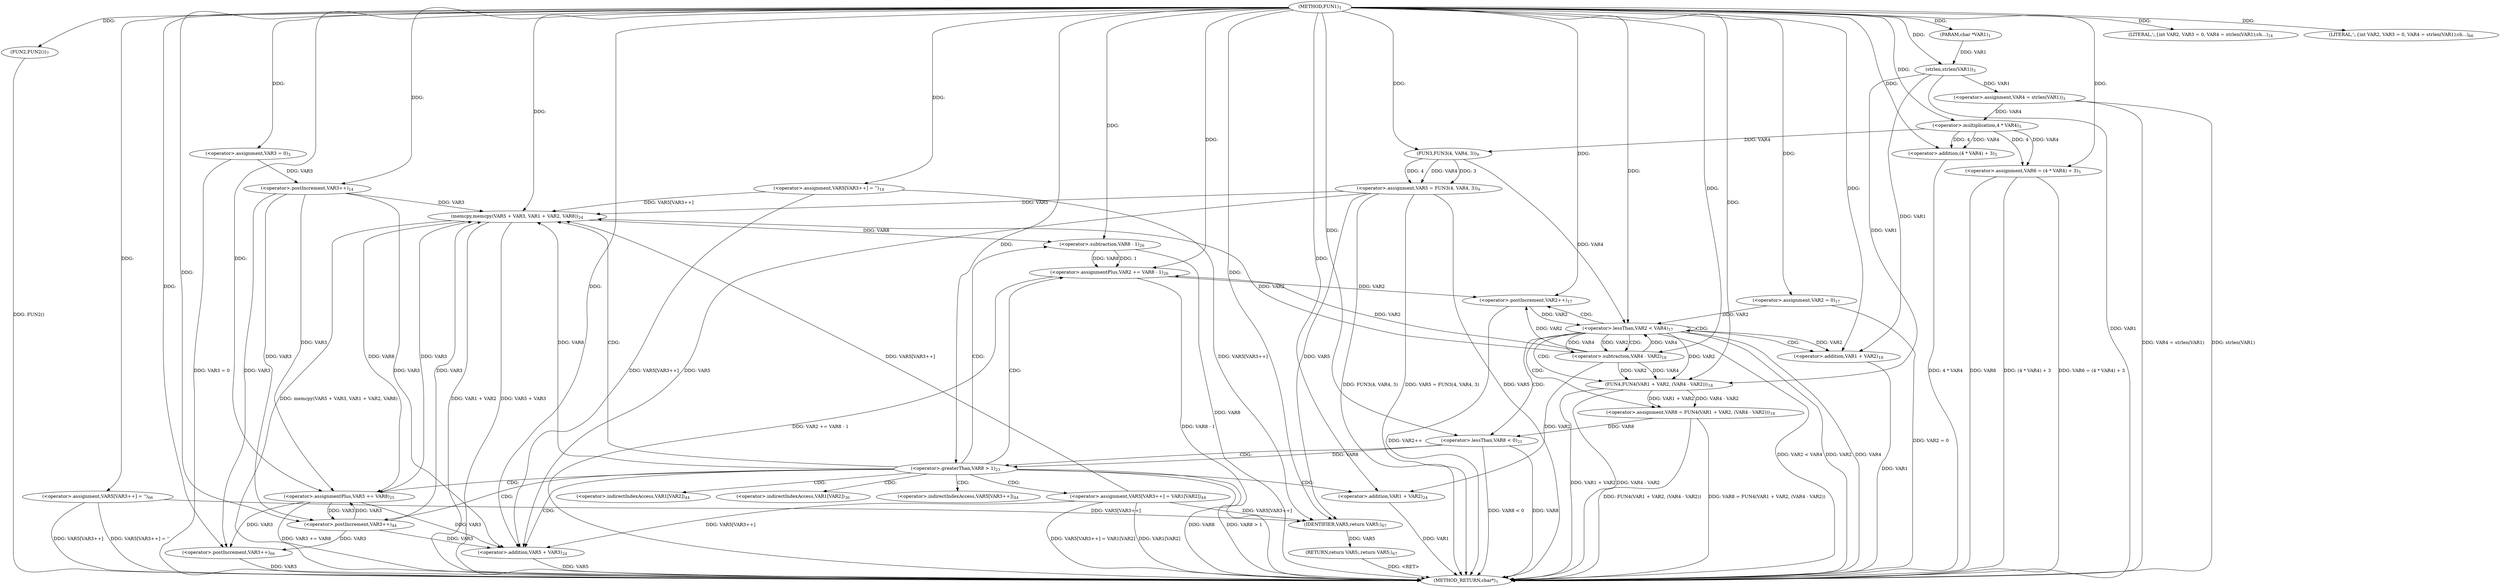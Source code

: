 digraph "FUN1" {  
"9" [label = <(METHOD,FUN1)<SUB>1</SUB>> ]
"126" [label = <(METHOD_RETURN,char*)<SUB>1</SUB>> ]
"10" [label = <(PARAM,char *VAR1)<SUB>1</SUB>> ]
"15" [label = <(&lt;operator&gt;.assignment,VAR3 = 0)<SUB>3</SUB>> ]
"18" [label = <(&lt;operator&gt;.assignment,VAR4 = strlen(VAR1))<SUB>3</SUB>> ]
"24" [label = <(&lt;operator&gt;.assignment,VAR6 = (4 * VAR4) + 3)<SUB>5</SUB>> ]
"31" [label = <(FUN2,FUN2())<SUB>7</SUB>> ]
"32" [label = <(&lt;operator&gt;.assignment,VAR5 = FUN3(4, VAR4, 3))<SUB>9</SUB>> ]
"38" [label = <(&lt;operator&gt;.assignment,VAR5[VAR3++] = '')<SUB>14</SUB>> ]
"44" [label = <(LITERAL,';,{
	int VAR2, VAR3 = 0, VAR4 = strlen(VAR1);
	ch...)<SUB>14</SUB>> ]
"117" [label = <(&lt;operator&gt;.assignment,VAR5[VAR3++] = '')<SUB>66</SUB>> ]
"123" [label = <(LITERAL,';,{
	int VAR2, VAR3 = 0, VAR4 = strlen(VAR1);
	ch...)<SUB>66</SUB>> ]
"124" [label = <(RETURN,return VAR5;,return VAR5;)<SUB>67</SUB>> ]
"50" [label = <(&lt;operator&gt;.lessThan,VAR2 &lt; VAR4)<SUB>17</SUB>> ]
"53" [label = <(&lt;operator&gt;.postIncrement,VAR2++)<SUB>17</SUB>> ]
"125" [label = <(IDENTIFIER,VAR5,return VAR5;)<SUB>67</SUB>> ]
"20" [label = <(strlen,strlen(VAR1))<SUB>3</SUB>> ]
"26" [label = <(&lt;operator&gt;.addition,(4 * VAR4) + 3)<SUB>5</SUB>> ]
"34" [label = <(FUN3,FUN3(4, VAR4, 3))<SUB>9</SUB>> ]
"47" [label = <(&lt;operator&gt;.assignment,VAR2 = 0)<SUB>17</SUB>> ]
"57" [label = <(&lt;operator&gt;.assignment,VAR8 = FUN4(VAR1 + VAR2, (VAR4 - VAR2)))<SUB>18</SUB>> ]
"27" [label = <(&lt;operator&gt;.multiplication,4 * VAR4)<SUB>5</SUB>> ]
"41" [label = <(&lt;operator&gt;.postIncrement,VAR3++)<SUB>14</SUB>> ]
"67" [label = <(&lt;operator&gt;.lessThan,VAR8 &lt; 0)<SUB>21</SUB>> ]
"120" [label = <(&lt;operator&gt;.postIncrement,VAR3++)<SUB>66</SUB>> ]
"59" [label = <(FUN4,FUN4(VAR1 + VAR2, (VAR4 - VAR2)))<SUB>18</SUB>> ]
"109" [label = <(&lt;operator&gt;.assignment,VAR5[VAR3++] = VAR1[VAR2])<SUB>44</SUB>> ]
"60" [label = <(&lt;operator&gt;.addition,VAR1 + VAR2)<SUB>18</SUB>> ]
"63" [label = <(&lt;operator&gt;.subtraction,VAR4 - VAR2)<SUB>18</SUB>> ]
"75" [label = <(&lt;operator&gt;.greaterThan,VAR8 &gt; 1)<SUB>23</SUB>> ]
"79" [label = <(memcpy,memcpy(VAR5 + VAR3, VAR1 + VAR2, VAR8))<SUB>24</SUB>> ]
"87" [label = <(&lt;operator&gt;.assignmentPlus,VAR3 += VAR8)<SUB>25</SUB>> ]
"90" [label = <(&lt;operator&gt;.assignmentPlus,VAR2 += VAR8 - 1)<SUB>26</SUB>> ]
"112" [label = <(&lt;operator&gt;.postIncrement,VAR3++)<SUB>44</SUB>> ]
"80" [label = <(&lt;operator&gt;.addition,VAR5 + VAR3)<SUB>24</SUB>> ]
"83" [label = <(&lt;operator&gt;.addition,VAR1 + VAR2)<SUB>24</SUB>> ]
"92" [label = <(&lt;operator&gt;.subtraction,VAR8 - 1)<SUB>26</SUB>> ]
"97" [label = <(&lt;operator&gt;.indirectIndexAccess,VAR1[VAR2])<SUB>30</SUB>> ]
"110" [label = <(&lt;operator&gt;.indirectIndexAccess,VAR5[VAR3++])<SUB>44</SUB>> ]
"114" [label = <(&lt;operator&gt;.indirectIndexAccess,VAR1[VAR2])<SUB>44</SUB>> ]
  "124" -> "126"  [ label = "DDG: &lt;RET&gt;"] 
  "15" -> "126"  [ label = "DDG: VAR3 = 0"] 
  "20" -> "126"  [ label = "DDG: VAR1"] 
  "18" -> "126"  [ label = "DDG: strlen(VAR1)"] 
  "18" -> "126"  [ label = "DDG: VAR4 = strlen(VAR1)"] 
  "24" -> "126"  [ label = "DDG: VAR6"] 
  "26" -> "126"  [ label = "DDG: 4 * VAR4"] 
  "24" -> "126"  [ label = "DDG: (4 * VAR4) + 3"] 
  "24" -> "126"  [ label = "DDG: VAR6 = (4 * VAR4) + 3"] 
  "31" -> "126"  [ label = "DDG: FUN2()"] 
  "32" -> "126"  [ label = "DDG: VAR5"] 
  "32" -> "126"  [ label = "DDG: FUN3(4, VAR4, 3)"] 
  "32" -> "126"  [ label = "DDG: VAR5 = FUN3(4, VAR4, 3)"] 
  "47" -> "126"  [ label = "DDG: VAR2 = 0"] 
  "50" -> "126"  [ label = "DDG: VAR2"] 
  "50" -> "126"  [ label = "DDG: VAR4"] 
  "50" -> "126"  [ label = "DDG: VAR2 &lt; VAR4"] 
  "120" -> "126"  [ label = "DDG: VAR3"] 
  "117" -> "126"  [ label = "DDG: VAR5[VAR3++]"] 
  "117" -> "126"  [ label = "DDG: VAR5[VAR3++] = ''"] 
  "60" -> "126"  [ label = "DDG: VAR1"] 
  "59" -> "126"  [ label = "DDG: VAR1 + VAR2"] 
  "59" -> "126"  [ label = "DDG: VAR4 - VAR2"] 
  "57" -> "126"  [ label = "DDG: FUN4(VAR1 + VAR2, (VAR4 - VAR2))"] 
  "57" -> "126"  [ label = "DDG: VAR8 = FUN4(VAR1 + VAR2, (VAR4 - VAR2))"] 
  "67" -> "126"  [ label = "DDG: VAR8"] 
  "67" -> "126"  [ label = "DDG: VAR8 &lt; 0"] 
  "75" -> "126"  [ label = "DDG: VAR8"] 
  "75" -> "126"  [ label = "DDG: VAR8 &gt; 1"] 
  "109" -> "126"  [ label = "DDG: VAR1[VAR2]"] 
  "109" -> "126"  [ label = "DDG: VAR5[VAR3++] = VAR1[VAR2]"] 
  "80" -> "126"  [ label = "DDG: VAR5"] 
  "79" -> "126"  [ label = "DDG: VAR5 + VAR3"] 
  "83" -> "126"  [ label = "DDG: VAR1"] 
  "79" -> "126"  [ label = "DDG: VAR1 + VAR2"] 
  "79" -> "126"  [ label = "DDG: memcpy(VAR5 + VAR3, VAR1 + VAR2, VAR8)"] 
  "87" -> "126"  [ label = "DDG: VAR3 += VAR8"] 
  "92" -> "126"  [ label = "DDG: VAR8"] 
  "90" -> "126"  [ label = "DDG: VAR8 - 1"] 
  "90" -> "126"  [ label = "DDG: VAR2 += VAR8 - 1"] 
  "53" -> "126"  [ label = "DDG: VAR2++"] 
  "9" -> "10"  [ label = "DDG: "] 
  "9" -> "15"  [ label = "DDG: "] 
  "20" -> "18"  [ label = "DDG: VAR1"] 
  "27" -> "24"  [ label = "DDG: 4"] 
  "27" -> "24"  [ label = "DDG: VAR4"] 
  "9" -> "24"  [ label = "DDG: "] 
  "9" -> "31"  [ label = "DDG: "] 
  "34" -> "32"  [ label = "DDG: 4"] 
  "34" -> "32"  [ label = "DDG: VAR4"] 
  "34" -> "32"  [ label = "DDG: 3"] 
  "9" -> "38"  [ label = "DDG: "] 
  "9" -> "44"  [ label = "DDG: "] 
  "9" -> "117"  [ label = "DDG: "] 
  "9" -> "123"  [ label = "DDG: "] 
  "125" -> "124"  [ label = "DDG: VAR5"] 
  "32" -> "125"  [ label = "DDG: VAR5"] 
  "117" -> "125"  [ label = "DDG: VAR5[VAR3++]"] 
  "9" -> "125"  [ label = "DDG: "] 
  "38" -> "125"  [ label = "DDG: VAR5[VAR3++]"] 
  "109" -> "125"  [ label = "DDG: VAR5[VAR3++]"] 
  "10" -> "20"  [ label = "DDG: VAR1"] 
  "9" -> "20"  [ label = "DDG: "] 
  "27" -> "26"  [ label = "DDG: 4"] 
  "27" -> "26"  [ label = "DDG: VAR4"] 
  "9" -> "26"  [ label = "DDG: "] 
  "9" -> "34"  [ label = "DDG: "] 
  "27" -> "34"  [ label = "DDG: VAR4"] 
  "9" -> "47"  [ label = "DDG: "] 
  "47" -> "50"  [ label = "DDG: VAR2"] 
  "53" -> "50"  [ label = "DDG: VAR2"] 
  "9" -> "50"  [ label = "DDG: "] 
  "34" -> "50"  [ label = "DDG: VAR4"] 
  "63" -> "50"  [ label = "DDG: VAR4"] 
  "63" -> "53"  [ label = "DDG: VAR2"] 
  "90" -> "53"  [ label = "DDG: VAR2"] 
  "9" -> "53"  [ label = "DDG: "] 
  "59" -> "57"  [ label = "DDG: VAR1 + VAR2"] 
  "59" -> "57"  [ label = "DDG: VAR4 - VAR2"] 
  "9" -> "27"  [ label = "DDG: "] 
  "18" -> "27"  [ label = "DDG: VAR4"] 
  "15" -> "41"  [ label = "DDG: VAR3"] 
  "9" -> "41"  [ label = "DDG: "] 
  "41" -> "120"  [ label = "DDG: VAR3"] 
  "112" -> "120"  [ label = "DDG: VAR3"] 
  "87" -> "120"  [ label = "DDG: VAR3"] 
  "9" -> "120"  [ label = "DDG: "] 
  "20" -> "59"  [ label = "DDG: VAR1"] 
  "9" -> "59"  [ label = "DDG: "] 
  "50" -> "59"  [ label = "DDG: VAR2"] 
  "63" -> "59"  [ label = "DDG: VAR4"] 
  "63" -> "59"  [ label = "DDG: VAR2"] 
  "57" -> "67"  [ label = "DDG: VAR8"] 
  "9" -> "67"  [ label = "DDG: "] 
  "20" -> "60"  [ label = "DDG: VAR1"] 
  "9" -> "60"  [ label = "DDG: "] 
  "50" -> "60"  [ label = "DDG: VAR2"] 
  "50" -> "63"  [ label = "DDG: VAR4"] 
  "9" -> "63"  [ label = "DDG: "] 
  "50" -> "63"  [ label = "DDG: VAR2"] 
  "67" -> "75"  [ label = "DDG: VAR8"] 
  "9" -> "75"  [ label = "DDG: "] 
  "79" -> "87"  [ label = "DDG: VAR8"] 
  "9" -> "87"  [ label = "DDG: "] 
  "92" -> "90"  [ label = "DDG: VAR8"] 
  "92" -> "90"  [ label = "DDG: 1"] 
  "41" -> "112"  [ label = "DDG: VAR3"] 
  "87" -> "112"  [ label = "DDG: VAR3"] 
  "9" -> "112"  [ label = "DDG: "] 
  "32" -> "79"  [ label = "DDG: VAR5"] 
  "38" -> "79"  [ label = "DDG: VAR5[VAR3++]"] 
  "109" -> "79"  [ label = "DDG: VAR5[VAR3++]"] 
  "9" -> "79"  [ label = "DDG: "] 
  "41" -> "79"  [ label = "DDG: VAR3"] 
  "112" -> "79"  [ label = "DDG: VAR3"] 
  "87" -> "79"  [ label = "DDG: VAR3"] 
  "63" -> "79"  [ label = "DDG: VAR2"] 
  "75" -> "79"  [ label = "DDG: VAR8"] 
  "41" -> "87"  [ label = "DDG: VAR3"] 
  "112" -> "87"  [ label = "DDG: VAR3"] 
  "9" -> "90"  [ label = "DDG: "] 
  "63" -> "90"  [ label = "DDG: VAR2"] 
  "32" -> "80"  [ label = "DDG: VAR5"] 
  "38" -> "80"  [ label = "DDG: VAR5[VAR3++]"] 
  "109" -> "80"  [ label = "DDG: VAR5[VAR3++]"] 
  "9" -> "80"  [ label = "DDG: "] 
  "41" -> "80"  [ label = "DDG: VAR3"] 
  "112" -> "80"  [ label = "DDG: VAR3"] 
  "87" -> "80"  [ label = "DDG: VAR3"] 
  "9" -> "83"  [ label = "DDG: "] 
  "63" -> "83"  [ label = "DDG: VAR2"] 
  "9" -> "92"  [ label = "DDG: "] 
  "79" -> "92"  [ label = "DDG: VAR8"] 
  "50" -> "60"  [ label = "CDG: "] 
  "50" -> "57"  [ label = "CDG: "] 
  "50" -> "67"  [ label = "CDG: "] 
  "50" -> "50"  [ label = "CDG: "] 
  "50" -> "59"  [ label = "CDG: "] 
  "50" -> "53"  [ label = "CDG: "] 
  "50" -> "63"  [ label = "CDG: "] 
  "67" -> "75"  [ label = "CDG: "] 
  "75" -> "114"  [ label = "CDG: "] 
  "75" -> "92"  [ label = "CDG: "] 
  "75" -> "87"  [ label = "CDG: "] 
  "75" -> "97"  [ label = "CDG: "] 
  "75" -> "112"  [ label = "CDG: "] 
  "75" -> "90"  [ label = "CDG: "] 
  "75" -> "79"  [ label = "CDG: "] 
  "75" -> "80"  [ label = "CDG: "] 
  "75" -> "83"  [ label = "CDG: "] 
  "75" -> "110"  [ label = "CDG: "] 
  "75" -> "109"  [ label = "CDG: "] 
}
